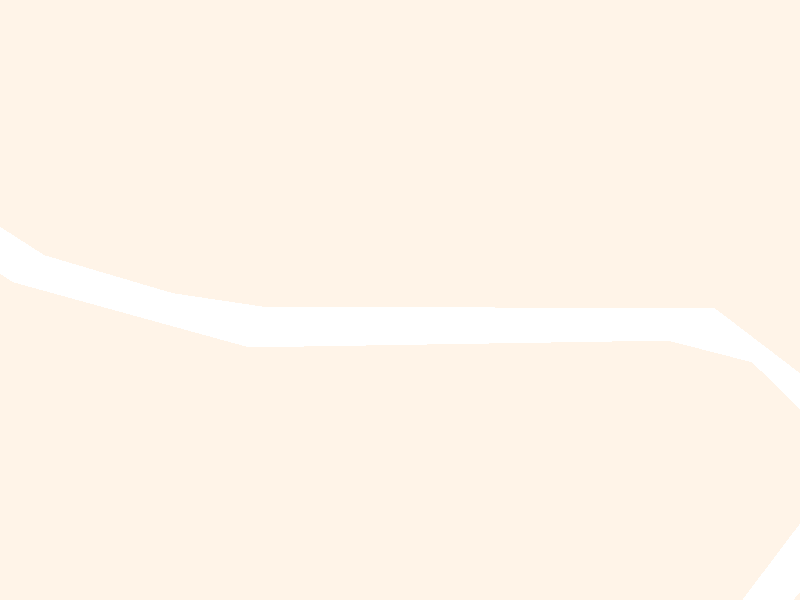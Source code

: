
global_settings {
    assumed_gamma 2.0
    noise_generator 2
}

camera {
   orthographic
   location <0, 10000, 0>
   sky <0, 1, 0>
   direction <0, 0, 1>
   right <1.00000000002*611.49622628, 0, 0>
   up <0, 1*611.49622628*cos(radians(10)), 0> /* this stretches in y to compensate for the rotate below */
   look_at <0, 0, 0>
   rotate <-10,0,0>
   scale <1,1,1>
   translate <1108336.91014,0,6409397.69577>
}

/* ground */
box {
    <1108031.16202, -0.5, 6409091.94766>, <1108642.65825, -0.0, 6409703.44388>
    pigment {
        color rgb <1, 1, 1>
    }
    finish {
        ambient 1
    }
}
prism { linear_spline  0, 0.01, 37,
/* osm_id=30281911 */
  <1106637.06, 6408854.78>,
  <1106907.21, 6408863.79>,
  <1107047.21, 6408909.5>,
  <1107441.69, 6409044.58>,
  <1107476.58, 6409069.53>,
  <1107667.12, 6409346.62>,
  <1107867.04, 6409571.76>,
  <1108040.81, 6409415.89>,
  <1108221.5, 6409349.39>,
  <1108541.75, 6409356.32>,
  <1108606.16, 6409334.15>,
  <1108648.2, 6409278.73>,
  <1108658.04, 6409196.99>,
  <1108567.7, 6409037.65>,
  <1108454.99, 6408793.81>,
  <1108342.27, 6408608.19>,
  <1108203.62, 6408457.18>,
  <1108074.81, 6408234.13>,
  <1108039.92, 6408045.73>,
  <1108066.73, 6407832.21>,
  <1108075.7, 6407541.5>,
  <1108082.84, 6407299.08>,
  <1108084.65, 6407249.23>,
  <1107882.48, 6407150.88>,
  <1107749.6, 6407087.69>,
  <1107613.22, 6407053.92>,
  <1107483.51, 6407087.17>,
  <1107369.01, 6407087.17>,
  <1107284.03, 6407193.82>,
  <1107185.63, 6407286.62>,
  <1107089.02, 6407437.61>,
  <1107015.67, 6407258.92>,
  <1106942.32, 6407199.37>,
  <1106849.74, 6407833.08>,
  <1106788.9, 6408049.19>,
  <1106658.97, 6408621.99>,
  <1106637.06, 6408854.78>

    texture {
        pigment {
            color rgb <1,0.95,0.9>
        }
        finish {
            ambient 1
            /*specular 0.5
            roughness 0.05
            reflection 0.5*/
        }
    }
}

prism { linear_spline  0, 0.01, 28,
/* osm_id=30282553 */
  <1107882.45, 6409599.99>,
  <1107959.38, 6409764.86>,
  <1107986.21, 6409903.42>,
  <1108014.84, 6410197.18>,
  <1108159.76, 6410186.09>,
  <1108465.68, 6410238.75>,
  <1108571.66, 6410115.8>,
  <1108779.67, 6409924.2>,
  <1108972, 6409723.3>,
  <1109173.65, 6409436.74>,
  <1108950.24, 6409166.27>,
  <1108918.59, 6409184.18>,
  <1108891.57, 6409137.63>,
  <1108918.1, 6409114.03>,
  <1108887.17, 6409083.58>,
  <1108863.67, 6409073.92>,
  <1108717.05, 6408975.12>,
  <1108590.92, 6408680.03>,
  <1108465.68, 6408752.07>,
  <1108574.82, 6408995.91>,
  <1108656.22, 6409120.6>,
  <1108688.42, 6409200.96>,
  <1108674.12, 6409291.01>,
  <1108577.5, 6409389.37>,
  <1108233.1, 6409390.77>,
  <1108163.33, 6409404.62>,
  <1108064.93, 6409443.41>,
  <1107882.45, 6409599.99>

    texture {
        pigment {
            color rgb <1,0.95,0.9>
        }
        finish {
            ambient 1
            /*specular 0.5
            roughness 0.05
            reflection 0.5*/
        }
    }
}

prism { linear_spline  0, 0.01, 186,
/* osm_id=-10115 */
  <1104865.8, 6410428.72>,
  <1104948.42, 6410448.21>,
  <1105059.76, 6410478.85>,
  <1105092.81, 6409936.91>,
  <1105098.32, 6409698.41>,
  <1105118.85, 6409292.7>,
  <1105128.33, 6409072.86>,
  <1105181.83, 6408889.55>,
  <1105365.4, 6408411.41>,
  <1105596.37, 6407879.92>,
  <1105729.14, 6407584.13>,
  <1105842.53, 6407367.24>,
  <1106091.38, 6407104.94>,
  <1106343.46, 6406929.85>,
  <1106635.52, 6406748.97>,
  <1106870.51, 6406623.44>,
  <1107179.16, 6406447.39>,
  <1107405.34, 6406274.12>,
  <1107489.65, 6406290.75>,
  <1107601.89, 6406289.03>,
  <1107768.83, 6406217.05>,
  <1107872.08, 6406159.4>,
  <1108004.53, 6406063.49>,
  <1108199.08, 6405892.12>,
  <1108395.98, 6405727.24>,
  <1108458.45, 6405648.29>,
  <1108573.41, 6405558.88>,
  <1108626.23, 6405593.25>,
  <1108808.22, 6405656.13>,
  <1108877.61, 6405614.67>,
  <1108811.84, 6405553.45>,
  <1108789.96, 6405536.82>,
  <1108763.9, 6405517.71>,
  <1108761.96, 6405495.72>,
  <1108835.24, 6405481.21>,
  <1108854.99, 6405470.56>,
  <1108854.56, 6405493.14>,
  <1108854.18, 6405511.01>,
  <1108914.47, 6405531.64>,
  <1108971.19, 6405514.54>,
  <1109014.67, 6405487.5>,
  <1109051.36, 6405500.99>,
  <1109083.5, 6405495.95>,
  <1109080.07, 6405515.14>,
  <1109120.6, 6405507.68>,
  <1109098.8, 6405426.06>,
  <1109145.7, 6405432.37>,
  <1109176.09, 6405499.81>,
  <1109218.52, 6405489.31>,
  <1109252.99, 6405458.31>,
  <1109276.74, 6405438.38>,
  <1109324.42, 6405423.15>,
  <1109326.28, 6405378.05>,
  <1109424.34, 6405355.11>,
  <1109558.22, 6405332.19>,
  <1109571.02, 6405342>,
  <1109686.66, 6405414.83>,
  <1109749.78, 6405398.87>,
  <1109970.26, 6405317.85>,
  <1110191.26, 6405205.06>,
  <1110334.36, 6405122.34>,
  <1110420.89, 6405061.23>,
  <1110568.78, 6404918.07>,
  <1110605.04, 6404876.79>,
  <1110615.75, 6404853.34>,
  <1110620.74, 6404828.28>,
  <1110623.62, 6404810.59>,
  <1110619.18, 6404790.8>,
  <1110594.65, 6404776.88>,
  <1110580.42, 6404777.67>,
  <1110565.31, 6404787.77>,
  <1110542.98, 6404834.37>,
  <1110424.41, 6404975.17>,
  <1110412.28, 6404977.64>,
  <1110609.79, 6404665.61>,
  <1110678.74, 6404619.07>,
  <1110709.03, 6404572.02>,
  <1110727.67, 6404487.78>,
  <1110743.81, 6404476.25>,
  <1110799.01, 6404432.07>,
  <1111050.39, 6404026.07>,
  <1111099.44, 6403871.34>,
  <1111159.04, 6403774.37>,
  <1111330.72, 6403432.65>,
  <1111317.44, 6403411.5>,
  <1111135.15, 6403761.72>,
  <1111082.06, 6403861.71>,
  <1110993.19, 6403999.24>,
  <1110905.03, 6404146.55>,
  <1110892.79, 6404133.24>,
  <1111049.03, 6403848.25>,
  <1111102.6, 6403742.08>,
  <1111290.5, 6403399.63>,
  <1111195.87, 6403270.5>,
  <1111066.67, 6403471.29>,
  <1111025.41, 6403451.46>,
  <1111028.58, 6403430.87>,
  <1110852.15, 6403320.88>,
  <1110809.86, 6403409.4>,
  <1110908.61, 6403469.21>,
  <1110988.61, 6403499.98>,
  <1110983.6, 6403535.82>,
  <1110914.42, 6403639.33>,
  <1110906.56, 6403648.31>,
  <1110878.24, 6403710.01>,
  <1110868.84, 6403749.04>,
  <1110844.4, 6403866.63>,
  <1110838.86, 6403930.02>,
  <1110819.3, 6404013.97>,
  <1110763.4, 6404171.89>,
  <1110728.64, 6404272.61>,
  <1110710.3, 6404333.25>,
  <1110562.12, 6404587.55>,
  <1110406.79, 6404808.47>,
  <1110205.89, 6405013.86>,
  <1109983.7, 6405140.13>,
  <1109478, 6405197.1>,
  <1109213.44, 6405277.01>,
  <1108813.03, 6405377.52>,
  <1108220.76, 6405647.72>,
  <1107796.42, 6405898.59>,
  <1107464.67, 6406125.54>,
  <1107117.48, 6406406.27>,
  <1106655.16, 6406652.07>,
  <1106266.04, 6406868.76>,
  <1105963.42, 6407092.34>,
  <1105834.74, 6407218.22>,
  <1105634.96, 6407547.1>,
  <1105433.64, 6407987.94>,
  <1105281.24, 6408305.81>,
  <1105269.09, 6408338.64>,
  <1105166.55, 6408308.94>,
  <1105162.88, 6408322.64>,
  <1105101.42, 6408317.73>,
  <1105078.12, 6408384.74>,
  <1105052.42, 6408394.5>,
  <1105028.23, 6408457.01>,
  <1105025.52, 6408515.83>,
  <1105013.23, 6408560.45>,
  <1104999.64, 6408592.58>,
  <1104957.73, 6408785.05>,
  <1104905.29, 6408974>,
  <1104925.98, 6409093.08>,
  <1104959.13, 6409136.7>,
  <1104994.11, 6409242.89>,
  <1104939.14, 6409446.55>,
  <1104908.76, 6409658.54>,
  <1104916.93, 6409694.59>,
  <1104907.32, 6409879.68>,
  <1104899.26, 6410032.52>,
  <1104872.1, 6410335.69>,
  <1104865.8, 6410428.72>,
  <1107428.25, 6406265>,
  <1107599.74, 6406144.32>,
  <1107845.91, 6405958.87>,
  <1107948.48, 6405907.51>,
  <1108014.06, 6405875.01>,
  <1108182.53, 6405800.3>,
  <1108225.99, 6405762.33>,
  <1108336.99, 6405684.12>,
  <1108172.07, 6405877.18>,
  <1107989.92, 6406040.08>,
  <1107866.44, 6406138.32>,
  <1107719.38, 6406217.97>,
  <1107598.97, 6406268.47>,
  <1107494.39, 6406274.31>,
  <1107428.25, 6406265>,
  <1104990.82, 6409062.32>,
  <1104992.44, 6408881.48>,
  <1105025.11, 6408739.73>,
  <1105053.35, 6408690.42>,
  <1105175.14, 6408541.76>,
  <1105253.39, 6408367.58>,
  <1105267.01, 6408374.81>,
  <1105070.16, 6408862.5>,
  <1105014.42, 6409064.86>,
  <1104990.82, 6409062.32>,
  <1105049.95, 6408485.32>,
  <1105050.56, 6408441.99>,
  <1105087.05, 6408389.75>,
  <1105124.75, 6408377.84>,
  <1105160.51, 6408394.69>,
  <1105172.85, 6408427.79>,
  <1105119.6, 6408531.76>,
  <1105071.62, 6408547.43>,
  <1105049.95, 6408485.32>

    texture {
        pigment {
            color rgb <0.2,0.2,0.9>
        }
        finish {
            ambient 1
            /*specular 0.5
            roughness 0.05
            reflection 0.5*/
        }
    }
}

